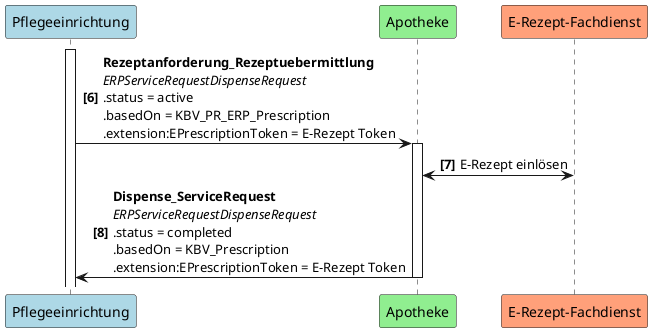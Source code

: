 @startuml UC1_2
autonumber 6 "<b>[0]"
participant Pflegeeinrichtung as PE #LightBlue
participant Apotheke as A #LightGreen
participant "E-Rezept-Fachdienst" as FD #LightSalmon

activate PE
PE -> A++: <b>Rezeptanforderung_Rezeptuebermittlung \n<i>ERPServiceRequestDispenseRequest \n.status = active \n.basedOn = KBV_PR_ERP_Prescription \n.extension:EPrescriptionToken = E-Rezept Token
A <-> FD: E-Rezept einlösen
A -> PE--: <b>Dispense_ServiceRequest \n<i>ERPServiceRequestDispenseRequest \n.status = completed \n.basedOn = KBV_Prescription \n.extension:EPrescriptionToken = E-Rezept Token
@enduml